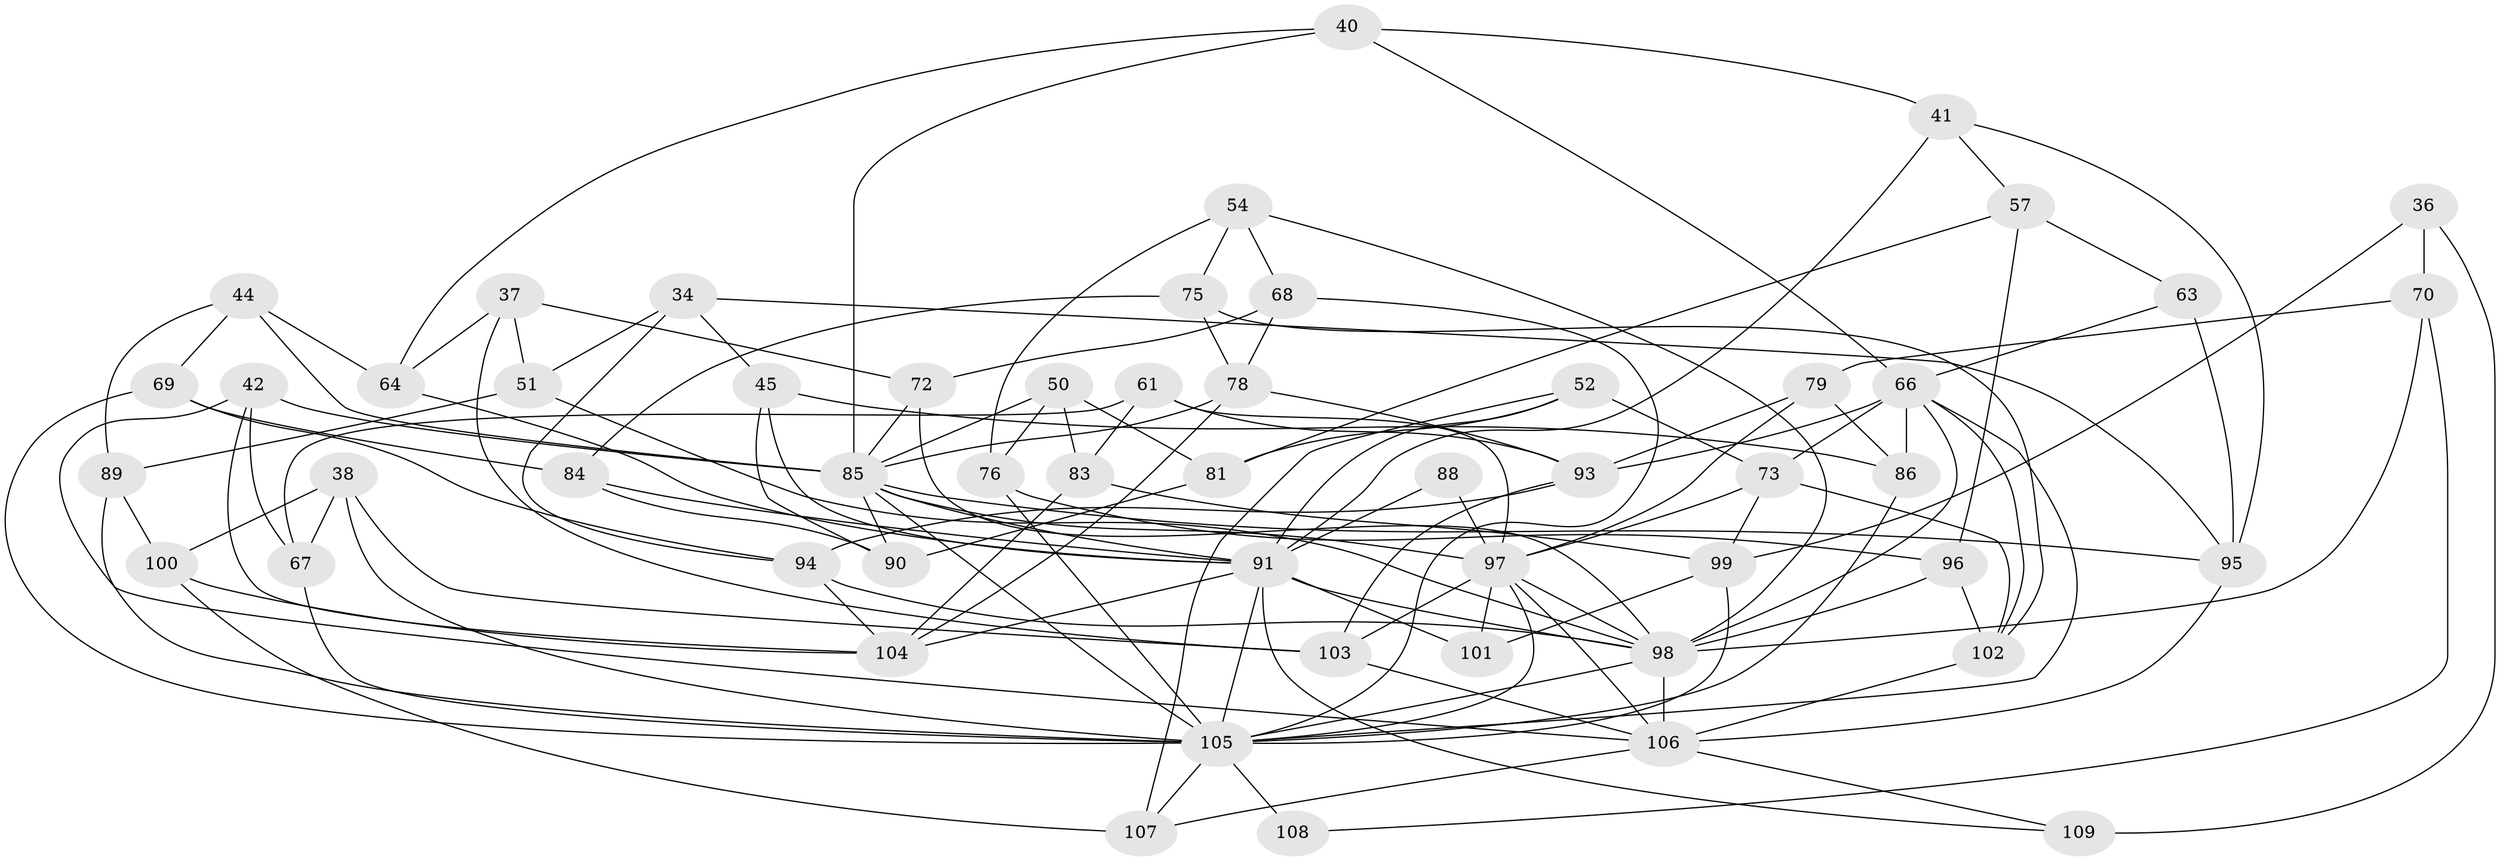 // original degree distribution, {4: 1.0}
// Generated by graph-tools (version 1.1) at 2025/58/03/09/25 04:58:42]
// undirected, 54 vertices, 133 edges
graph export_dot {
graph [start="1"]
  node [color=gray90,style=filled];
  34;
  36 [super="+35"];
  37;
  38;
  40;
  41;
  42;
  44;
  45;
  50;
  51;
  52;
  54;
  57;
  61;
  63;
  64;
  66 [super="+12+53+28"];
  67;
  68;
  69;
  70 [super="+43"];
  72;
  73 [super="+46"];
  75;
  76;
  78 [super="+55"];
  79;
  81;
  83;
  84;
  85 [super="+27+60"];
  86;
  88;
  89;
  90;
  91 [super="+18+47+65"];
  93 [super="+26"];
  94 [super="+82"];
  95 [super="+62+80"];
  96 [super="+7"];
  97 [super="+10+13+58"];
  98 [super="+92+25+56+77"];
  99 [super="+49"];
  100;
  101;
  102 [super="+39"];
  103 [super="+59"];
  104 [super="+31"];
  105 [super="+33+48"];
  106 [super="+16+87+74"];
  107;
  108;
  109;
  34 -- 51;
  34 -- 45;
  34 -- 95;
  34 -- 94;
  36 -- 99 [weight=2];
  36 -- 109 [weight=2];
  36 -- 70 [weight=2];
  37 -- 103;
  37 -- 72;
  37 -- 64;
  37 -- 51;
  38 -- 67;
  38 -- 100;
  38 -- 103;
  38 -- 105;
  40 -- 66;
  40 -- 64;
  40 -- 41;
  40 -- 85;
  41 -- 57;
  41 -- 95;
  41 -- 91;
  42 -- 67;
  42 -- 106;
  42 -- 85;
  42 -- 104;
  44 -- 89;
  44 -- 69;
  44 -- 64;
  44 -- 85;
  45 -- 86;
  45 -- 90;
  45 -- 91;
  50 -- 81;
  50 -- 83;
  50 -- 76;
  50 -- 85;
  51 -- 89;
  51 -- 98;
  52 -- 81;
  52 -- 73;
  52 -- 107;
  52 -- 91;
  54 -- 75;
  54 -- 76;
  54 -- 68;
  54 -- 98;
  57 -- 96;
  57 -- 63;
  57 -- 81;
  61 -- 67;
  61 -- 83;
  61 -- 93;
  61 -- 97;
  63 -- 95 [weight=2];
  63 -- 66;
  64 -- 91;
  66 -- 86;
  66 -- 93 [weight=2];
  66 -- 73 [weight=2];
  66 -- 102;
  66 -- 98;
  66 -- 105;
  67 -- 105;
  68 -- 72;
  68 -- 78;
  68 -- 105;
  69 -- 84;
  69 -- 94;
  69 -- 105;
  70 -- 108 [weight=2];
  70 -- 79;
  70 -- 98;
  72 -- 85;
  72 -- 98;
  73 -- 99;
  73 -- 102;
  73 -- 97;
  75 -- 102;
  75 -- 84;
  75 -- 78;
  76 -- 96;
  76 -- 105;
  78 -- 104;
  78 -- 93;
  78 -- 85 [weight=2];
  79 -- 86;
  79 -- 93;
  79 -- 97;
  81 -- 90;
  83 -- 104;
  83 -- 99;
  84 -- 90;
  84 -- 91;
  85 -- 91 [weight=4];
  85 -- 97 [weight=3];
  85 -- 90;
  85 -- 95 [weight=2];
  85 -- 105;
  86 -- 105;
  88 -- 97 [weight=2];
  88 -- 91 [weight=2];
  89 -- 100;
  89 -- 105;
  91 -- 101;
  91 -- 98 [weight=5];
  91 -- 109;
  91 -- 104;
  91 -- 105;
  93 -- 94;
  93 -- 103 [weight=2];
  94 -- 98 [weight=2];
  94 -- 104;
  95 -- 106 [weight=2];
  96 -- 102 [weight=2];
  96 -- 98 [weight=2];
  97 -- 101 [weight=2];
  97 -- 103;
  97 -- 106;
  97 -- 98;
  97 -- 105;
  98 -- 106 [weight=2];
  98 -- 105 [weight=3];
  99 -- 101;
  99 -- 105;
  100 -- 104;
  100 -- 107;
  102 -- 106;
  103 -- 106;
  105 -- 107;
  105 -- 108 [weight=2];
  106 -- 107;
  106 -- 109;
}
